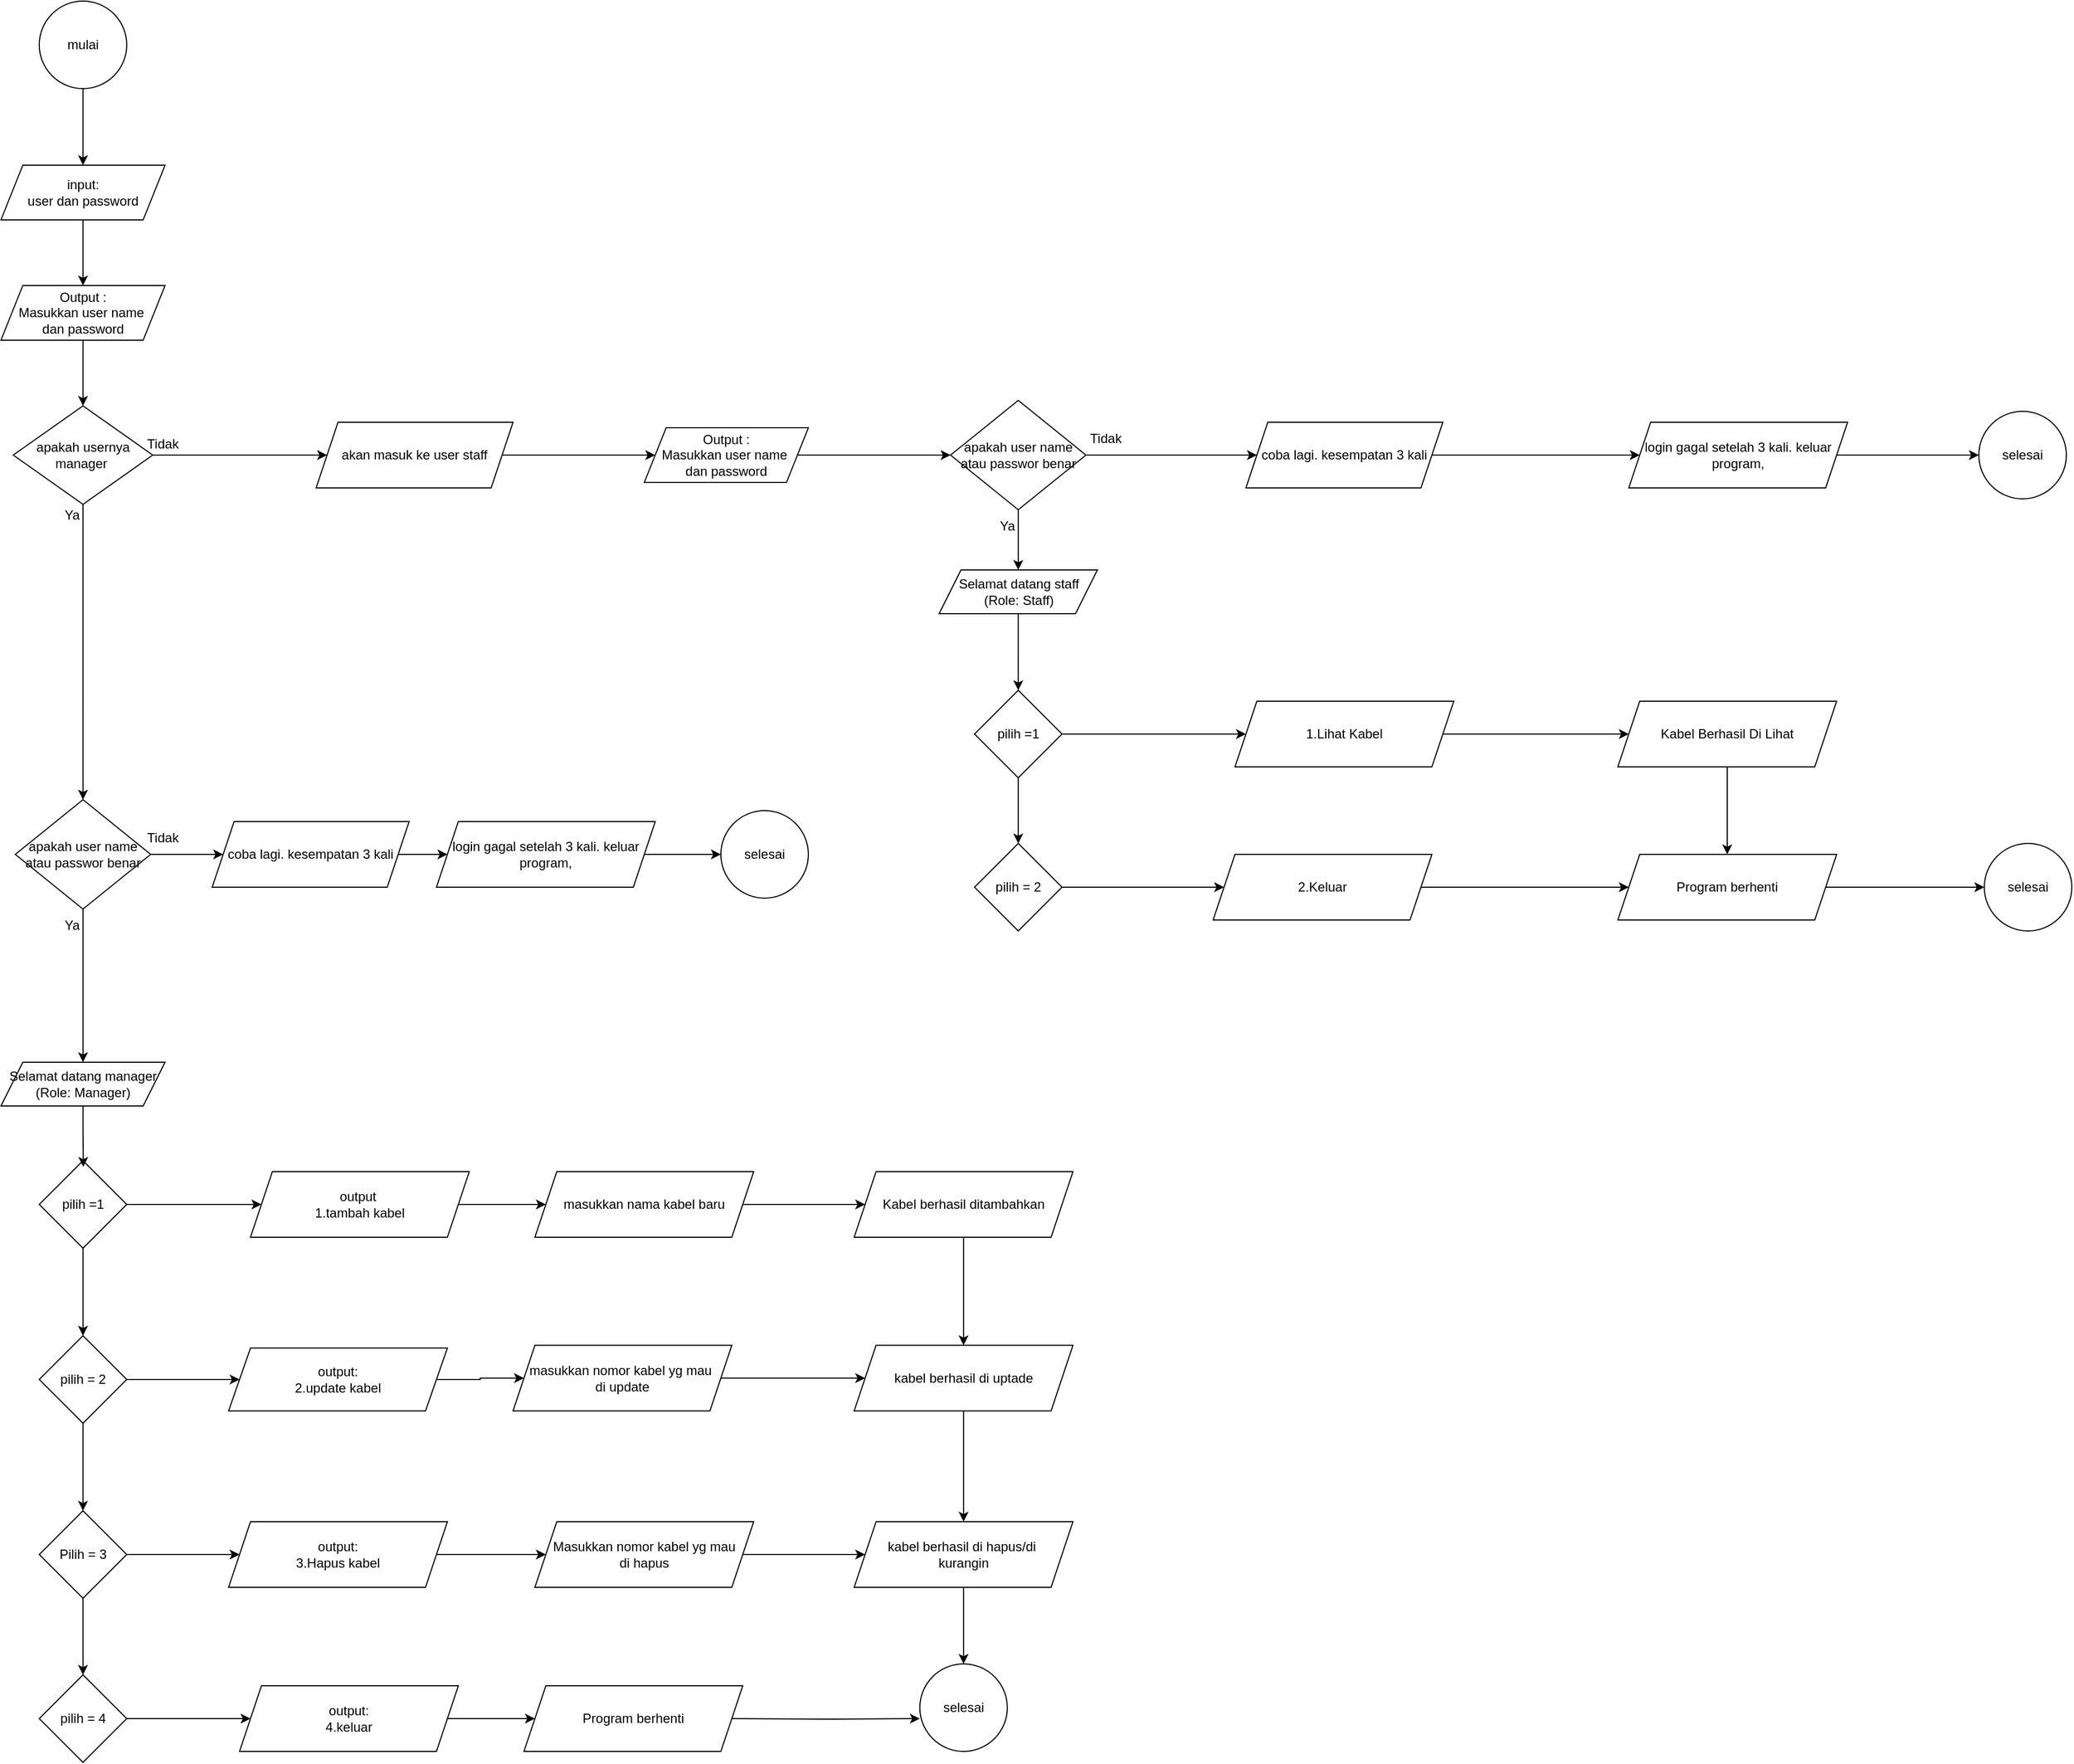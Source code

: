 <mxfile version="28.1.2">
  <diagram name="Page-1" id="o8vAWMupdtqvMAPna4tV">
    <mxGraphModel dx="1825" dy="3052" grid="1" gridSize="10" guides="1" tooltips="1" connect="1" arrows="1" fold="1" page="1" pageScale="1" pageWidth="850" pageHeight="1100" math="0" shadow="0">
      <root>
        <mxCell id="0" />
        <mxCell id="1" parent="0" />
        <mxCell id="eC4n2Z889oGJnPj8Iq-R-78" style="edgeStyle=orthogonalEdgeStyle;rounded=0;orthogonalLoop=1;jettySize=auto;html=1;entryX=0.5;entryY=0;entryDx=0;entryDy=0;" edge="1" parent="1" source="eC4n2Z889oGJnPj8Iq-R-3" target="eC4n2Z889oGJnPj8Iq-R-66">
          <mxGeometry relative="1" as="geometry">
            <mxPoint x="375" y="-770.0" as="targetPoint" />
          </mxGeometry>
        </mxCell>
        <mxCell id="eC4n2Z889oGJnPj8Iq-R-3" value="Output :&lt;div&gt;&lt;div&gt;Masukkan user name&amp;nbsp;&lt;/div&gt;&lt;div&gt;dan password&lt;/div&gt;&lt;/div&gt;" style="shape=parallelogram;perimeter=parallelogramPerimeter;whiteSpace=wrap;html=1;fixedSize=1;" vertex="1" parent="1">
          <mxGeometry x="231.87" y="-1080" width="150" height="50" as="geometry" />
        </mxCell>
        <mxCell id="eC4n2Z889oGJnPj8Iq-R-33" style="edgeStyle=orthogonalEdgeStyle;rounded=0;orthogonalLoop=1;jettySize=auto;html=1;entryX=0.5;entryY=0;entryDx=0;entryDy=0;" edge="1" parent="1" source="eC4n2Z889oGJnPj8Iq-R-4" target="eC4n2Z889oGJnPj8Iq-R-3">
          <mxGeometry relative="1" as="geometry" />
        </mxCell>
        <mxCell id="eC4n2Z889oGJnPj8Iq-R-4" value="input:&lt;div&gt;user dan password&lt;/div&gt;" style="shape=parallelogram;perimeter=parallelogramPerimeter;whiteSpace=wrap;html=1;fixedSize=1;" vertex="1" parent="1">
          <mxGeometry x="231.87" y="-1190" width="150" height="50" as="geometry" />
        </mxCell>
        <mxCell id="eC4n2Z889oGJnPj8Iq-R-38" style="edgeStyle=orthogonalEdgeStyle;rounded=0;orthogonalLoop=1;jettySize=auto;html=1;entryX=0.5;entryY=0;entryDx=0;entryDy=0;" edge="1" parent="1" source="eC4n2Z889oGJnPj8Iq-R-5" target="eC4n2Z889oGJnPj8Iq-R-7">
          <mxGeometry relative="1" as="geometry" />
        </mxCell>
        <mxCell id="eC4n2Z889oGJnPj8Iq-R-49" style="edgeStyle=orthogonalEdgeStyle;rounded=0;orthogonalLoop=1;jettySize=auto;html=1;entryX=0;entryY=0.5;entryDx=0;entryDy=0;" edge="1" parent="1" source="eC4n2Z889oGJnPj8Iq-R-5" target="eC4n2Z889oGJnPj8Iq-R-6">
          <mxGeometry relative="1" as="geometry" />
        </mxCell>
        <mxCell id="eC4n2Z889oGJnPj8Iq-R-5" value="pilih =1" style="rhombus;whiteSpace=wrap;html=1;" vertex="1" parent="1">
          <mxGeometry x="266.88" y="-280" width="80" height="80" as="geometry" />
        </mxCell>
        <mxCell id="eC4n2Z889oGJnPj8Iq-R-51" style="edgeStyle=orthogonalEdgeStyle;rounded=0;orthogonalLoop=1;jettySize=auto;html=1;" edge="1" parent="1" source="eC4n2Z889oGJnPj8Iq-R-6" target="eC4n2Z889oGJnPj8Iq-R-22">
          <mxGeometry relative="1" as="geometry" />
        </mxCell>
        <mxCell id="eC4n2Z889oGJnPj8Iq-R-6" value="output&amp;nbsp;&lt;div&gt;1.tambah kabel&lt;/div&gt;" style="shape=parallelogram;perimeter=parallelogramPerimeter;whiteSpace=wrap;html=1;fixedSize=1;" vertex="1" parent="1">
          <mxGeometry x="460" y="-270" width="200" height="60" as="geometry" />
        </mxCell>
        <mxCell id="eC4n2Z889oGJnPj8Iq-R-39" style="edgeStyle=orthogonalEdgeStyle;rounded=0;orthogonalLoop=1;jettySize=auto;html=1;entryX=0.5;entryY=0;entryDx=0;entryDy=0;" edge="1" parent="1" source="eC4n2Z889oGJnPj8Iq-R-7" target="eC4n2Z889oGJnPj8Iq-R-11">
          <mxGeometry relative="1" as="geometry" />
        </mxCell>
        <mxCell id="eC4n2Z889oGJnPj8Iq-R-41" style="edgeStyle=orthogonalEdgeStyle;rounded=0;orthogonalLoop=1;jettySize=auto;html=1;entryX=0;entryY=0.5;entryDx=0;entryDy=0;" edge="1" parent="1" source="eC4n2Z889oGJnPj8Iq-R-7" target="eC4n2Z889oGJnPj8Iq-R-10">
          <mxGeometry relative="1" as="geometry" />
        </mxCell>
        <mxCell id="eC4n2Z889oGJnPj8Iq-R-7" value="pilih = 2" style="rhombus;whiteSpace=wrap;html=1;" vertex="1" parent="1">
          <mxGeometry x="266.88" y="-120" width="80" height="80" as="geometry" />
        </mxCell>
        <mxCell id="eC4n2Z889oGJnPj8Iq-R-8" value="Selamat datang manager (Role: Manager)" style="shape=parallelogram;perimeter=parallelogramPerimeter;whiteSpace=wrap;html=1;fixedSize=1;" vertex="1" parent="1">
          <mxGeometry x="231.88" y="-370" width="150" height="40" as="geometry" />
        </mxCell>
        <mxCell id="eC4n2Z889oGJnPj8Iq-R-44" style="edgeStyle=orthogonalEdgeStyle;rounded=0;orthogonalLoop=1;jettySize=auto;html=1;" edge="1" parent="1" source="eC4n2Z889oGJnPj8Iq-R-10" target="eC4n2Z889oGJnPj8Iq-R-23">
          <mxGeometry relative="1" as="geometry" />
        </mxCell>
        <mxCell id="eC4n2Z889oGJnPj8Iq-R-10" value="output:&lt;div&gt;2.update kabel&lt;/div&gt;" style="shape=parallelogram;perimeter=parallelogramPerimeter;whiteSpace=wrap;html=1;fixedSize=1;" vertex="1" parent="1">
          <mxGeometry x="440" y="-108.75" width="200" height="57.5" as="geometry" />
        </mxCell>
        <mxCell id="eC4n2Z889oGJnPj8Iq-R-40" style="edgeStyle=orthogonalEdgeStyle;rounded=0;orthogonalLoop=1;jettySize=auto;html=1;entryX=0.5;entryY=0;entryDx=0;entryDy=0;" edge="1" parent="1" source="eC4n2Z889oGJnPj8Iq-R-11" target="eC4n2Z889oGJnPj8Iq-R-13">
          <mxGeometry relative="1" as="geometry" />
        </mxCell>
        <mxCell id="eC4n2Z889oGJnPj8Iq-R-46" style="edgeStyle=orthogonalEdgeStyle;rounded=0;orthogonalLoop=1;jettySize=auto;html=1;" edge="1" parent="1" source="eC4n2Z889oGJnPj8Iq-R-11" target="eC4n2Z889oGJnPj8Iq-R-12">
          <mxGeometry relative="1" as="geometry" />
        </mxCell>
        <mxCell id="eC4n2Z889oGJnPj8Iq-R-11" value="Pilih = 3" style="rhombus;whiteSpace=wrap;html=1;" vertex="1" parent="1">
          <mxGeometry x="266.87" y="40" width="80" height="80" as="geometry" />
        </mxCell>
        <mxCell id="eC4n2Z889oGJnPj8Iq-R-45" style="edgeStyle=orthogonalEdgeStyle;rounded=0;orthogonalLoop=1;jettySize=auto;html=1;entryX=0;entryY=0.5;entryDx=0;entryDy=0;" edge="1" parent="1" source="eC4n2Z889oGJnPj8Iq-R-12" target="eC4n2Z889oGJnPj8Iq-R-24">
          <mxGeometry relative="1" as="geometry" />
        </mxCell>
        <mxCell id="eC4n2Z889oGJnPj8Iq-R-120" style="edgeStyle=orthogonalEdgeStyle;rounded=0;orthogonalLoop=1;jettySize=auto;html=1;exitX=0.75;exitY=1;exitDx=0;exitDy=0;" edge="1" parent="1" source="eC4n2Z889oGJnPj8Iq-R-12">
          <mxGeometry relative="1" as="geometry">
            <mxPoint x="576" y="80" as="targetPoint" />
          </mxGeometry>
        </mxCell>
        <mxCell id="eC4n2Z889oGJnPj8Iq-R-12" value="output:&lt;div&gt;3.Hapus kabel&lt;/div&gt;" style="shape=parallelogram;perimeter=parallelogramPerimeter;whiteSpace=wrap;html=1;fixedSize=1;" vertex="1" parent="1">
          <mxGeometry x="440" y="50" width="200" height="60" as="geometry" />
        </mxCell>
        <mxCell id="eC4n2Z889oGJnPj8Iq-R-47" style="edgeStyle=orthogonalEdgeStyle;rounded=0;orthogonalLoop=1;jettySize=auto;html=1;entryX=0;entryY=0.5;entryDx=0;entryDy=0;" edge="1" parent="1" source="eC4n2Z889oGJnPj8Iq-R-13" target="eC4n2Z889oGJnPj8Iq-R-14">
          <mxGeometry relative="1" as="geometry" />
        </mxCell>
        <mxCell id="eC4n2Z889oGJnPj8Iq-R-13" value="pilih = 4" style="rhombus;whiteSpace=wrap;html=1;" vertex="1" parent="1">
          <mxGeometry x="266.87" y="190" width="80" height="80" as="geometry" />
        </mxCell>
        <mxCell id="eC4n2Z889oGJnPj8Iq-R-108" style="edgeStyle=orthogonalEdgeStyle;rounded=0;orthogonalLoop=1;jettySize=auto;html=1;" edge="1" parent="1" source="eC4n2Z889oGJnPj8Iq-R-14">
          <mxGeometry relative="1" as="geometry">
            <mxPoint x="720" y="230" as="targetPoint" />
          </mxGeometry>
        </mxCell>
        <mxCell id="eC4n2Z889oGJnPj8Iq-R-14" value="output:&lt;div&gt;4.keluar&lt;/div&gt;" style="shape=parallelogram;perimeter=parallelogramPerimeter;whiteSpace=wrap;html=1;fixedSize=1;" vertex="1" parent="1">
          <mxGeometry x="450" y="200" width="200" height="60" as="geometry" />
        </mxCell>
        <mxCell id="eC4n2Z889oGJnPj8Iq-R-32" style="edgeStyle=orthogonalEdgeStyle;rounded=0;orthogonalLoop=1;jettySize=auto;html=1;entryX=0.5;entryY=0;entryDx=0;entryDy=0;" edge="1" parent="1" source="eC4n2Z889oGJnPj8Iq-R-20" target="eC4n2Z889oGJnPj8Iq-R-4">
          <mxGeometry relative="1" as="geometry" />
        </mxCell>
        <mxCell id="eC4n2Z889oGJnPj8Iq-R-20" value="mulai" style="ellipse;whiteSpace=wrap;html=1;aspect=fixed;" vertex="1" parent="1">
          <mxGeometry x="266.87" y="-1340" width="80" height="80" as="geometry" />
        </mxCell>
        <mxCell id="eC4n2Z889oGJnPj8Iq-R-58" style="edgeStyle=orthogonalEdgeStyle;rounded=0;orthogonalLoop=1;jettySize=auto;html=1;entryX=0;entryY=0.5;entryDx=0;entryDy=0;" edge="1" parent="1" source="eC4n2Z889oGJnPj8Iq-R-22" target="eC4n2Z889oGJnPj8Iq-R-27">
          <mxGeometry relative="1" as="geometry" />
        </mxCell>
        <mxCell id="eC4n2Z889oGJnPj8Iq-R-22" value="masukkan nama kabel baru" style="shape=parallelogram;perimeter=parallelogramPerimeter;whiteSpace=wrap;html=1;fixedSize=1;" vertex="1" parent="1">
          <mxGeometry x="720" y="-270" width="200" height="60" as="geometry" />
        </mxCell>
        <mxCell id="eC4n2Z889oGJnPj8Iq-R-107" style="edgeStyle=orthogonalEdgeStyle;rounded=0;orthogonalLoop=1;jettySize=auto;html=1;" edge="1" parent="1" source="eC4n2Z889oGJnPj8Iq-R-23" target="eC4n2Z889oGJnPj8Iq-R-31">
          <mxGeometry relative="1" as="geometry" />
        </mxCell>
        <mxCell id="eC4n2Z889oGJnPj8Iq-R-23" value="masukkan nomor kabel yg mau&amp;nbsp;&lt;div&gt;di update&lt;/div&gt;" style="shape=parallelogram;perimeter=parallelogramPerimeter;whiteSpace=wrap;html=1;fixedSize=1;" vertex="1" parent="1">
          <mxGeometry x="700" y="-111.25" width="200" height="60" as="geometry" />
        </mxCell>
        <mxCell id="eC4n2Z889oGJnPj8Iq-R-62" style="edgeStyle=orthogonalEdgeStyle;rounded=0;orthogonalLoop=1;jettySize=auto;html=1;entryX=0;entryY=0.5;entryDx=0;entryDy=0;" edge="1" parent="1" source="eC4n2Z889oGJnPj8Iq-R-24" target="eC4n2Z889oGJnPj8Iq-R-30">
          <mxGeometry relative="1" as="geometry" />
        </mxCell>
        <mxCell id="eC4n2Z889oGJnPj8Iq-R-24" value="Masukkan nomor kabel yg mau&lt;div&gt;di hapus&lt;/div&gt;" style="shape=parallelogram;perimeter=parallelogramPerimeter;whiteSpace=wrap;html=1;fixedSize=1;" vertex="1" parent="1">
          <mxGeometry x="720" y="50" width="200" height="60" as="geometry" />
        </mxCell>
        <mxCell id="eC4n2Z889oGJnPj8Iq-R-152" style="edgeStyle=orthogonalEdgeStyle;rounded=0;orthogonalLoop=1;jettySize=auto;html=1;entryX=0.5;entryY=0;entryDx=0;entryDy=0;" edge="1" parent="1" source="eC4n2Z889oGJnPj8Iq-R-27" target="eC4n2Z889oGJnPj8Iq-R-31">
          <mxGeometry relative="1" as="geometry" />
        </mxCell>
        <mxCell id="eC4n2Z889oGJnPj8Iq-R-27" value="Kabel berhasil ditambahkan" style="shape=parallelogram;perimeter=parallelogramPerimeter;whiteSpace=wrap;html=1;fixedSize=1;" vertex="1" parent="1">
          <mxGeometry x="1011.88" y="-270" width="200" height="60" as="geometry" />
        </mxCell>
        <mxCell id="eC4n2Z889oGJnPj8Iq-R-155" style="edgeStyle=orthogonalEdgeStyle;rounded=0;orthogonalLoop=1;jettySize=auto;html=1;entryX=0.5;entryY=0;entryDx=0;entryDy=0;" edge="1" parent="1" source="eC4n2Z889oGJnPj8Iq-R-30" target="eC4n2Z889oGJnPj8Iq-R-63">
          <mxGeometry relative="1" as="geometry" />
        </mxCell>
        <mxCell id="eC4n2Z889oGJnPj8Iq-R-30" value="kabel berhasil di hapus/di&amp;nbsp;&lt;div&gt;kurangin&lt;/div&gt;" style="shape=parallelogram;perimeter=parallelogramPerimeter;whiteSpace=wrap;html=1;fixedSize=1;" vertex="1" parent="1">
          <mxGeometry x="1011.88" y="50" width="200" height="60" as="geometry" />
        </mxCell>
        <mxCell id="eC4n2Z889oGJnPj8Iq-R-154" style="edgeStyle=orthogonalEdgeStyle;rounded=0;orthogonalLoop=1;jettySize=auto;html=1;entryX=0.5;entryY=0;entryDx=0;entryDy=0;" edge="1" parent="1" source="eC4n2Z889oGJnPj8Iq-R-31" target="eC4n2Z889oGJnPj8Iq-R-30">
          <mxGeometry relative="1" as="geometry" />
        </mxCell>
        <mxCell id="eC4n2Z889oGJnPj8Iq-R-31" value="kabel berhasil di uptade" style="shape=parallelogram;perimeter=parallelogramPerimeter;whiteSpace=wrap;html=1;fixedSize=1;" vertex="1" parent="1">
          <mxGeometry x="1011.88" y="-111.25" width="200" height="60" as="geometry" />
        </mxCell>
        <mxCell id="eC4n2Z889oGJnPj8Iq-R-37" style="edgeStyle=orthogonalEdgeStyle;rounded=0;orthogonalLoop=1;jettySize=auto;html=1;entryX=0.504;entryY=0.071;entryDx=0;entryDy=0;entryPerimeter=0;" edge="1" parent="1" source="eC4n2Z889oGJnPj8Iq-R-8" target="eC4n2Z889oGJnPj8Iq-R-5">
          <mxGeometry relative="1" as="geometry" />
        </mxCell>
        <mxCell id="eC4n2Z889oGJnPj8Iq-R-63" value="selesai" style="ellipse;whiteSpace=wrap;html=1;aspect=fixed;" vertex="1" parent="1">
          <mxGeometry x="1071.88" y="180" width="80" height="80" as="geometry" />
        </mxCell>
        <mxCell id="eC4n2Z889oGJnPj8Iq-R-84" style="edgeStyle=orthogonalEdgeStyle;rounded=0;orthogonalLoop=1;jettySize=auto;html=1;entryX=0.5;entryY=0;entryDx=0;entryDy=0;" edge="1" parent="1" source="eC4n2Z889oGJnPj8Iq-R-66" target="eC4n2Z889oGJnPj8Iq-R-80">
          <mxGeometry relative="1" as="geometry" />
        </mxCell>
        <mxCell id="eC4n2Z889oGJnPj8Iq-R-104" style="edgeStyle=orthogonalEdgeStyle;rounded=0;orthogonalLoop=1;jettySize=auto;html=1;" edge="1" parent="1" source="eC4n2Z889oGJnPj8Iq-R-66" target="eC4n2Z889oGJnPj8Iq-R-103">
          <mxGeometry relative="1" as="geometry" />
        </mxCell>
        <mxCell id="eC4n2Z889oGJnPj8Iq-R-66" value="apakah usernya manager&amp;nbsp;" style="rhombus;whiteSpace=wrap;html=1;" vertex="1" parent="1">
          <mxGeometry x="243.12" y="-970" width="127.5" height="90" as="geometry" />
        </mxCell>
        <mxCell id="eC4n2Z889oGJnPj8Iq-R-85" style="edgeStyle=orthogonalEdgeStyle;rounded=0;orthogonalLoop=1;jettySize=auto;html=1;entryX=0.5;entryY=0;entryDx=0;entryDy=0;" edge="1" parent="1" source="eC4n2Z889oGJnPj8Iq-R-80" target="eC4n2Z889oGJnPj8Iq-R-8">
          <mxGeometry relative="1" as="geometry" />
        </mxCell>
        <mxCell id="eC4n2Z889oGJnPj8Iq-R-92" style="edgeStyle=orthogonalEdgeStyle;rounded=0;orthogonalLoop=1;jettySize=auto;html=1;" edge="1" parent="1" source="eC4n2Z889oGJnPj8Iq-R-80" target="eC4n2Z889oGJnPj8Iq-R-91">
          <mxGeometry relative="1" as="geometry" />
        </mxCell>
        <mxCell id="eC4n2Z889oGJnPj8Iq-R-80" value="apakah user name atau passwor benar" style="rhombus;whiteSpace=wrap;html=1;" vertex="1" parent="1">
          <mxGeometry x="245" y="-610" width="123.75" height="100" as="geometry" />
        </mxCell>
        <mxCell id="eC4n2Z889oGJnPj8Iq-R-94" style="edgeStyle=orthogonalEdgeStyle;rounded=0;orthogonalLoop=1;jettySize=auto;html=1;entryX=0;entryY=0.5;entryDx=0;entryDy=0;" edge="1" parent="1" source="eC4n2Z889oGJnPj8Iq-R-91" target="eC4n2Z889oGJnPj8Iq-R-93">
          <mxGeometry relative="1" as="geometry" />
        </mxCell>
        <mxCell id="eC4n2Z889oGJnPj8Iq-R-91" value="coba lagi. kesempatan 3 kali" style="shape=parallelogram;perimeter=parallelogramPerimeter;whiteSpace=wrap;html=1;fixedSize=1;" vertex="1" parent="1">
          <mxGeometry x="425" y="-590" width="180" height="60" as="geometry" />
        </mxCell>
        <mxCell id="eC4n2Z889oGJnPj8Iq-R-113" style="edgeStyle=orthogonalEdgeStyle;rounded=0;orthogonalLoop=1;jettySize=auto;html=1;entryX=0;entryY=0.5;entryDx=0;entryDy=0;" edge="1" parent="1" source="eC4n2Z889oGJnPj8Iq-R-93" target="eC4n2Z889oGJnPj8Iq-R-112">
          <mxGeometry relative="1" as="geometry" />
        </mxCell>
        <mxCell id="eC4n2Z889oGJnPj8Iq-R-93" value="login gagal setelah 3 kali. keluar program," style="shape=parallelogram;perimeter=parallelogramPerimeter;whiteSpace=wrap;html=1;fixedSize=1;" vertex="1" parent="1">
          <mxGeometry x="630" y="-590" width="200" height="60" as="geometry" />
        </mxCell>
        <mxCell id="eC4n2Z889oGJnPj8Iq-R-114" style="edgeStyle=orthogonalEdgeStyle;rounded=0;orthogonalLoop=1;jettySize=auto;html=1;" edge="1" parent="1" source="eC4n2Z889oGJnPj8Iq-R-95" target="eC4n2Z889oGJnPj8Iq-R-111">
          <mxGeometry relative="1" as="geometry" />
        </mxCell>
        <mxCell id="eC4n2Z889oGJnPj8Iq-R-133" style="edgeStyle=orthogonalEdgeStyle;rounded=0;orthogonalLoop=1;jettySize=auto;html=1;entryX=0.5;entryY=0;entryDx=0;entryDy=0;" edge="1" parent="1" source="eC4n2Z889oGJnPj8Iq-R-95" target="eC4n2Z889oGJnPj8Iq-R-132">
          <mxGeometry relative="1" as="geometry" />
        </mxCell>
        <mxCell id="eC4n2Z889oGJnPj8Iq-R-95" value="apakah user name atau passwor benar" style="rhombus;whiteSpace=wrap;html=1;" vertex="1" parent="1">
          <mxGeometry x="1100" y="-975" width="123.75" height="100" as="geometry" />
        </mxCell>
        <mxCell id="eC4n2Z889oGJnPj8Iq-R-129" style="edgeStyle=orthogonalEdgeStyle;rounded=0;orthogonalLoop=1;jettySize=auto;html=1;" edge="1" parent="1" source="eC4n2Z889oGJnPj8Iq-R-103" target="eC4n2Z889oGJnPj8Iq-R-128">
          <mxGeometry relative="1" as="geometry" />
        </mxCell>
        <mxCell id="eC4n2Z889oGJnPj8Iq-R-103" value="akan masuk ke user staff" style="shape=parallelogram;perimeter=parallelogramPerimeter;whiteSpace=wrap;html=1;fixedSize=1;" vertex="1" parent="1">
          <mxGeometry x="520" y="-955" width="180" height="60" as="geometry" />
        </mxCell>
        <mxCell id="eC4n2Z889oGJnPj8Iq-R-106" style="edgeStyle=orthogonalEdgeStyle;rounded=0;orthogonalLoop=1;jettySize=auto;html=1;exitX=0.5;exitY=1;exitDx=0;exitDy=0;" edge="1" parent="1" source="eC4n2Z889oGJnPj8Iq-R-93" target="eC4n2Z889oGJnPj8Iq-R-93">
          <mxGeometry relative="1" as="geometry" />
        </mxCell>
        <mxCell id="eC4n2Z889oGJnPj8Iq-R-110" style="edgeStyle=orthogonalEdgeStyle;rounded=0;orthogonalLoop=1;jettySize=auto;html=1;entryX=0;entryY=0.625;entryDx=0;entryDy=0;entryPerimeter=0;" edge="1" parent="1" target="eC4n2Z889oGJnPj8Iq-R-63">
          <mxGeometry relative="1" as="geometry">
            <mxPoint x="900" y="230" as="sourcePoint" />
          </mxGeometry>
        </mxCell>
        <mxCell id="eC4n2Z889oGJnPj8Iq-R-116" style="edgeStyle=orthogonalEdgeStyle;rounded=0;orthogonalLoop=1;jettySize=auto;html=1;entryX=0;entryY=0.5;entryDx=0;entryDy=0;" edge="1" parent="1" source="eC4n2Z889oGJnPj8Iq-R-111" target="eC4n2Z889oGJnPj8Iq-R-115">
          <mxGeometry relative="1" as="geometry" />
        </mxCell>
        <mxCell id="eC4n2Z889oGJnPj8Iq-R-111" value="coba lagi. kesempatan 3 kali" style="shape=parallelogram;perimeter=parallelogramPerimeter;whiteSpace=wrap;html=1;fixedSize=1;" vertex="1" parent="1">
          <mxGeometry x="1370" y="-955" width="180" height="60" as="geometry" />
        </mxCell>
        <mxCell id="eC4n2Z889oGJnPj8Iq-R-112" value="selesai" style="ellipse;whiteSpace=wrap;html=1;aspect=fixed;" vertex="1" parent="1">
          <mxGeometry x="890" y="-600" width="80" height="80" as="geometry" />
        </mxCell>
        <mxCell id="eC4n2Z889oGJnPj8Iq-R-118" style="edgeStyle=orthogonalEdgeStyle;rounded=0;orthogonalLoop=1;jettySize=auto;html=1;entryX=0;entryY=0.5;entryDx=0;entryDy=0;" edge="1" parent="1" source="eC4n2Z889oGJnPj8Iq-R-115" target="eC4n2Z889oGJnPj8Iq-R-117">
          <mxGeometry relative="1" as="geometry" />
        </mxCell>
        <mxCell id="eC4n2Z889oGJnPj8Iq-R-115" value="login gagal setelah 3 kali. keluar program," style="shape=parallelogram;perimeter=parallelogramPerimeter;whiteSpace=wrap;html=1;fixedSize=1;" vertex="1" parent="1">
          <mxGeometry x="1720" y="-955" width="200" height="60" as="geometry" />
        </mxCell>
        <mxCell id="eC4n2Z889oGJnPj8Iq-R-117" value="selesai" style="ellipse;whiteSpace=wrap;html=1;aspect=fixed;" vertex="1" parent="1">
          <mxGeometry x="2040" y="-965" width="80" height="80" as="geometry" />
        </mxCell>
        <mxCell id="eC4n2Z889oGJnPj8Iq-R-130" style="edgeStyle=orthogonalEdgeStyle;rounded=0;orthogonalLoop=1;jettySize=auto;html=1;entryX=0;entryY=0.5;entryDx=0;entryDy=0;" edge="1" parent="1" source="eC4n2Z889oGJnPj8Iq-R-128" target="eC4n2Z889oGJnPj8Iq-R-95">
          <mxGeometry relative="1" as="geometry" />
        </mxCell>
        <mxCell id="eC4n2Z889oGJnPj8Iq-R-128" value="Output :&lt;div&gt;&lt;div&gt;Masukkan user name&amp;nbsp;&lt;/div&gt;&lt;div&gt;dan password&lt;/div&gt;&lt;/div&gt;" style="shape=parallelogram;perimeter=parallelogramPerimeter;whiteSpace=wrap;html=1;fixedSize=1;" vertex="1" parent="1">
          <mxGeometry x="820" y="-950" width="150" height="50" as="geometry" />
        </mxCell>
        <mxCell id="eC4n2Z889oGJnPj8Iq-R-131" style="edgeStyle=orthogonalEdgeStyle;rounded=0;orthogonalLoop=1;jettySize=auto;html=1;exitX=0.5;exitY=1;exitDx=0;exitDy=0;" edge="1" parent="1" source="eC4n2Z889oGJnPj8Iq-R-128" target="eC4n2Z889oGJnPj8Iq-R-128">
          <mxGeometry relative="1" as="geometry" />
        </mxCell>
        <mxCell id="eC4n2Z889oGJnPj8Iq-R-136" style="edgeStyle=orthogonalEdgeStyle;rounded=0;orthogonalLoop=1;jettySize=auto;html=1;entryX=0.5;entryY=0;entryDx=0;entryDy=0;" edge="1" parent="1" source="eC4n2Z889oGJnPj8Iq-R-132" target="eC4n2Z889oGJnPj8Iq-R-134">
          <mxGeometry relative="1" as="geometry" />
        </mxCell>
        <mxCell id="eC4n2Z889oGJnPj8Iq-R-132" value="Selamat datang staff (Role: Staff)" style="shape=parallelogram;perimeter=parallelogramPerimeter;whiteSpace=wrap;html=1;fixedSize=1;" vertex="1" parent="1">
          <mxGeometry x="1089.53" y="-820" width="144.69" height="40" as="geometry" />
        </mxCell>
        <mxCell id="eC4n2Z889oGJnPj8Iq-R-137" style="edgeStyle=orthogonalEdgeStyle;rounded=0;orthogonalLoop=1;jettySize=auto;html=1;entryX=0.5;entryY=0;entryDx=0;entryDy=0;" edge="1" parent="1" source="eC4n2Z889oGJnPj8Iq-R-134" target="eC4n2Z889oGJnPj8Iq-R-135">
          <mxGeometry relative="1" as="geometry" />
        </mxCell>
        <mxCell id="eC4n2Z889oGJnPj8Iq-R-140" style="edgeStyle=orthogonalEdgeStyle;rounded=0;orthogonalLoop=1;jettySize=auto;html=1;entryX=0;entryY=0.5;entryDx=0;entryDy=0;" edge="1" parent="1" source="eC4n2Z889oGJnPj8Iq-R-134" target="eC4n2Z889oGJnPj8Iq-R-138">
          <mxGeometry relative="1" as="geometry" />
        </mxCell>
        <mxCell id="eC4n2Z889oGJnPj8Iq-R-134" value="pilih =1" style="rhombus;whiteSpace=wrap;html=1;" vertex="1" parent="1">
          <mxGeometry x="1121.87" y="-710" width="80" height="80" as="geometry" />
        </mxCell>
        <mxCell id="eC4n2Z889oGJnPj8Iq-R-151" style="edgeStyle=orthogonalEdgeStyle;rounded=0;orthogonalLoop=1;jettySize=auto;html=1;entryX=0;entryY=0.5;entryDx=0;entryDy=0;" edge="1" parent="1" source="eC4n2Z889oGJnPj8Iq-R-135" target="eC4n2Z889oGJnPj8Iq-R-142">
          <mxGeometry relative="1" as="geometry" />
        </mxCell>
        <mxCell id="eC4n2Z889oGJnPj8Iq-R-135" value="pilih = 2" style="rhombus;whiteSpace=wrap;html=1;" vertex="1" parent="1">
          <mxGeometry x="1121.87" y="-570" width="80" height="80" as="geometry" />
        </mxCell>
        <mxCell id="eC4n2Z889oGJnPj8Iq-R-141" style="edgeStyle=orthogonalEdgeStyle;rounded=0;orthogonalLoop=1;jettySize=auto;html=1;" edge="1" parent="1" source="eC4n2Z889oGJnPj8Iq-R-138" target="eC4n2Z889oGJnPj8Iq-R-139">
          <mxGeometry relative="1" as="geometry" />
        </mxCell>
        <mxCell id="eC4n2Z889oGJnPj8Iq-R-138" value="1.Lihat Kabel" style="shape=parallelogram;perimeter=parallelogramPerimeter;whiteSpace=wrap;html=1;fixedSize=1;" vertex="1" parent="1">
          <mxGeometry x="1360" y="-700" width="200" height="60" as="geometry" />
        </mxCell>
        <mxCell id="eC4n2Z889oGJnPj8Iq-R-150" style="edgeStyle=orthogonalEdgeStyle;rounded=0;orthogonalLoop=1;jettySize=auto;html=1;entryX=0.5;entryY=0;entryDx=0;entryDy=0;" edge="1" parent="1" source="eC4n2Z889oGJnPj8Iq-R-139" target="eC4n2Z889oGJnPj8Iq-R-143">
          <mxGeometry relative="1" as="geometry" />
        </mxCell>
        <mxCell id="eC4n2Z889oGJnPj8Iq-R-139" value="Kabel Berhasil Di Lihat" style="shape=parallelogram;perimeter=parallelogramPerimeter;whiteSpace=wrap;html=1;fixedSize=1;" vertex="1" parent="1">
          <mxGeometry x="1710" y="-700" width="200" height="60" as="geometry" />
        </mxCell>
        <mxCell id="eC4n2Z889oGJnPj8Iq-R-146" style="edgeStyle=orthogonalEdgeStyle;rounded=0;orthogonalLoop=1;jettySize=auto;html=1;entryX=0;entryY=0.5;entryDx=0;entryDy=0;" edge="1" parent="1" source="eC4n2Z889oGJnPj8Iq-R-142" target="eC4n2Z889oGJnPj8Iq-R-143">
          <mxGeometry relative="1" as="geometry" />
        </mxCell>
        <mxCell id="eC4n2Z889oGJnPj8Iq-R-142" value="2.Keluar" style="shape=parallelogram;perimeter=parallelogramPerimeter;whiteSpace=wrap;html=1;fixedSize=1;" vertex="1" parent="1">
          <mxGeometry x="1340" y="-560" width="200" height="60" as="geometry" />
        </mxCell>
        <mxCell id="eC4n2Z889oGJnPj8Iq-R-148" style="edgeStyle=orthogonalEdgeStyle;rounded=0;orthogonalLoop=1;jettySize=auto;html=1;entryX=0;entryY=0.5;entryDx=0;entryDy=0;" edge="1" parent="1" source="eC4n2Z889oGJnPj8Iq-R-143" target="eC4n2Z889oGJnPj8Iq-R-147">
          <mxGeometry relative="1" as="geometry" />
        </mxCell>
        <mxCell id="eC4n2Z889oGJnPj8Iq-R-143" value="Program berhenti" style="shape=parallelogram;perimeter=parallelogramPerimeter;whiteSpace=wrap;html=1;fixedSize=1;" vertex="1" parent="1">
          <mxGeometry x="1710" y="-560" width="200" height="60" as="geometry" />
        </mxCell>
        <mxCell id="eC4n2Z889oGJnPj8Iq-R-145" value="Program berhenti" style="shape=parallelogram;perimeter=parallelogramPerimeter;whiteSpace=wrap;html=1;fixedSize=1;" vertex="1" parent="1">
          <mxGeometry x="710" y="200" width="200" height="60" as="geometry" />
        </mxCell>
        <mxCell id="eC4n2Z889oGJnPj8Iq-R-147" value="selesai" style="ellipse;whiteSpace=wrap;html=1;aspect=fixed;" vertex="1" parent="1">
          <mxGeometry x="2045" y="-570" width="80" height="80" as="geometry" />
        </mxCell>
        <mxCell id="eC4n2Z889oGJnPj8Iq-R-156" value="Ya" style="text;html=1;align=center;verticalAlign=middle;whiteSpace=wrap;rounded=0;" vertex="1" parent="1">
          <mxGeometry x="266.87" y="-885" width="60" height="30" as="geometry" />
        </mxCell>
        <mxCell id="eC4n2Z889oGJnPj8Iq-R-157" value="Tidak" style="text;html=1;align=center;verticalAlign=middle;whiteSpace=wrap;rounded=0;" vertex="1" parent="1">
          <mxGeometry x="350" y="-950" width="60" height="30" as="geometry" />
        </mxCell>
        <mxCell id="eC4n2Z889oGJnPj8Iq-R-158" value="Tidak" style="text;html=1;align=center;verticalAlign=middle;whiteSpace=wrap;rounded=0;" vertex="1" parent="1">
          <mxGeometry x="350" y="-590" width="60" height="30" as="geometry" />
        </mxCell>
        <mxCell id="eC4n2Z889oGJnPj8Iq-R-159" value="Ya" style="text;html=1;align=center;verticalAlign=middle;whiteSpace=wrap;rounded=0;" vertex="1" parent="1">
          <mxGeometry x="1121.87" y="-875" width="60" height="30" as="geometry" />
        </mxCell>
        <mxCell id="eC4n2Z889oGJnPj8Iq-R-160" value="Ya" style="text;html=1;align=center;verticalAlign=middle;whiteSpace=wrap;rounded=0;" vertex="1" parent="1">
          <mxGeometry x="266.87" y="-510" width="60" height="30" as="geometry" />
        </mxCell>
        <mxCell id="eC4n2Z889oGJnPj8Iq-R-161" value="Tidak" style="text;html=1;align=center;verticalAlign=middle;whiteSpace=wrap;rounded=0;" vertex="1" parent="1">
          <mxGeometry x="1211.88" y="-955" width="60" height="30" as="geometry" />
        </mxCell>
      </root>
    </mxGraphModel>
  </diagram>
</mxfile>
